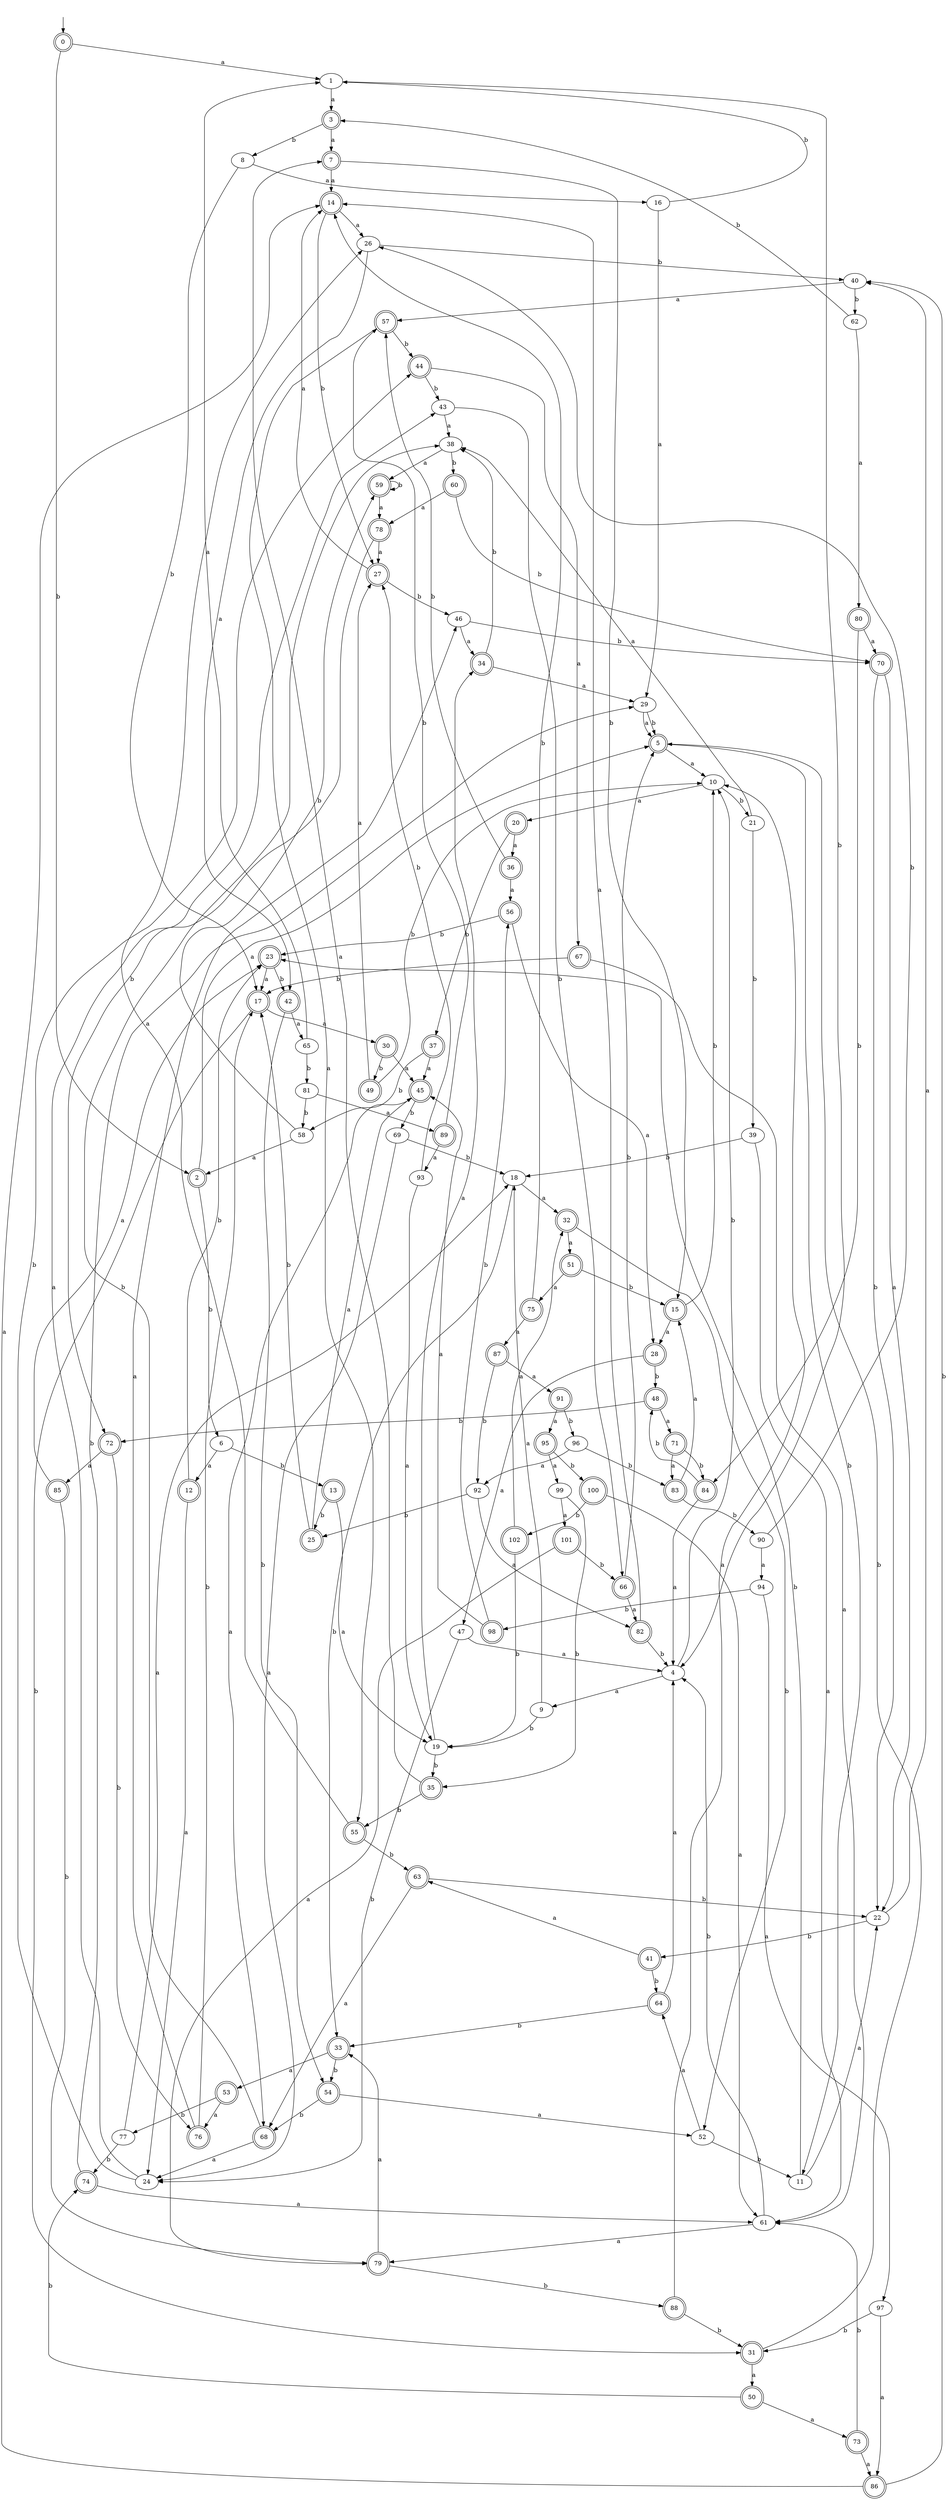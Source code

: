 digraph RandomDFA {
  __start0 [label="", shape=none];
  __start0 -> 0 [label=""];
  0 [shape=circle] [shape=doublecircle]
  0 -> 1 [label="a"]
  0 -> 2 [label="b"]
  1
  1 -> 3 [label="a"]
  1 -> 4 [label="b"]
  2 [shape=doublecircle]
  2 -> 5 [label="a"]
  2 -> 6 [label="b"]
  3 [shape=doublecircle]
  3 -> 7 [label="a"]
  3 -> 8 [label="b"]
  4
  4 -> 9 [label="a"]
  4 -> 10 [label="b"]
  5 [shape=doublecircle]
  5 -> 10 [label="a"]
  5 -> 11 [label="b"]
  6
  6 -> 12 [label="a"]
  6 -> 13 [label="b"]
  7 [shape=doublecircle]
  7 -> 14 [label="a"]
  7 -> 15 [label="b"]
  8
  8 -> 16 [label="a"]
  8 -> 17 [label="b"]
  9
  9 -> 18 [label="a"]
  9 -> 19 [label="b"]
  10
  10 -> 20 [label="a"]
  10 -> 21 [label="b"]
  11
  11 -> 22 [label="a"]
  11 -> 23 [label="b"]
  12 [shape=doublecircle]
  12 -> 24 [label="a"]
  12 -> 23 [label="b"]
  13 [shape=doublecircle]
  13 -> 19 [label="a"]
  13 -> 25 [label="b"]
  14 [shape=doublecircle]
  14 -> 26 [label="a"]
  14 -> 27 [label="b"]
  15 [shape=doublecircle]
  15 -> 28 [label="a"]
  15 -> 10 [label="b"]
  16
  16 -> 29 [label="a"]
  16 -> 1 [label="b"]
  17 [shape=doublecircle]
  17 -> 30 [label="a"]
  17 -> 31 [label="b"]
  18
  18 -> 32 [label="a"]
  18 -> 33 [label="b"]
  19
  19 -> 34 [label="a"]
  19 -> 35 [label="b"]
  20 [shape=doublecircle]
  20 -> 36 [label="a"]
  20 -> 37 [label="b"]
  21
  21 -> 38 [label="a"]
  21 -> 39 [label="b"]
  22
  22 -> 40 [label="a"]
  22 -> 41 [label="b"]
  23 [shape=doublecircle]
  23 -> 17 [label="a"]
  23 -> 42 [label="b"]
  24
  24 -> 43 [label="a"]
  24 -> 44 [label="b"]
  25 [shape=doublecircle]
  25 -> 45 [label="a"]
  25 -> 17 [label="b"]
  26
  26 -> 42 [label="a"]
  26 -> 40 [label="b"]
  27 [shape=doublecircle]
  27 -> 14 [label="a"]
  27 -> 46 [label="b"]
  28 [shape=doublecircle]
  28 -> 47 [label="a"]
  28 -> 48 [label="b"]
  29
  29 -> 5 [label="a"]
  29 -> 5 [label="b"]
  30 [shape=doublecircle]
  30 -> 45 [label="a"]
  30 -> 49 [label="b"]
  31 [shape=doublecircle]
  31 -> 50 [label="a"]
  31 -> 5 [label="b"]
  32 [shape=doublecircle]
  32 -> 51 [label="a"]
  32 -> 52 [label="b"]
  33 [shape=doublecircle]
  33 -> 53 [label="a"]
  33 -> 54 [label="b"]
  34 [shape=doublecircle]
  34 -> 29 [label="a"]
  34 -> 38 [label="b"]
  35 [shape=doublecircle]
  35 -> 7 [label="a"]
  35 -> 55 [label="b"]
  36 [shape=doublecircle]
  36 -> 56 [label="a"]
  36 -> 57 [label="b"]
  37 [shape=doublecircle]
  37 -> 45 [label="a"]
  37 -> 58 [label="b"]
  38
  38 -> 59 [label="a"]
  38 -> 60 [label="b"]
  39
  39 -> 61 [label="a"]
  39 -> 18 [label="b"]
  40
  40 -> 57 [label="a"]
  40 -> 62 [label="b"]
  41 [shape=doublecircle]
  41 -> 63 [label="a"]
  41 -> 64 [label="b"]
  42 [shape=doublecircle]
  42 -> 65 [label="a"]
  42 -> 54 [label="b"]
  43
  43 -> 38 [label="a"]
  43 -> 66 [label="b"]
  44 [shape=doublecircle]
  44 -> 67 [label="a"]
  44 -> 43 [label="b"]
  45 [shape=doublecircle]
  45 -> 68 [label="a"]
  45 -> 69 [label="b"]
  46
  46 -> 34 [label="a"]
  46 -> 70 [label="b"]
  47
  47 -> 4 [label="a"]
  47 -> 24 [label="b"]
  48 [shape=doublecircle]
  48 -> 71 [label="a"]
  48 -> 72 [label="b"]
  49 [shape=doublecircle]
  49 -> 27 [label="a"]
  49 -> 10 [label="b"]
  50 [shape=doublecircle]
  50 -> 73 [label="a"]
  50 -> 74 [label="b"]
  51 [shape=doublecircle]
  51 -> 75 [label="a"]
  51 -> 15 [label="b"]
  52
  52 -> 64 [label="a"]
  52 -> 11 [label="b"]
  53 [shape=doublecircle]
  53 -> 76 [label="a"]
  53 -> 77 [label="b"]
  54 [shape=doublecircle]
  54 -> 52 [label="a"]
  54 -> 68 [label="b"]
  55 [shape=doublecircle]
  55 -> 26 [label="a"]
  55 -> 63 [label="b"]
  56 [shape=doublecircle]
  56 -> 28 [label="a"]
  56 -> 23 [label="b"]
  57 [shape=doublecircle]
  57 -> 55 [label="a"]
  57 -> 44 [label="b"]
  58
  58 -> 2 [label="a"]
  58 -> 59 [label="b"]
  59 [shape=doublecircle]
  59 -> 78 [label="a"]
  59 -> 59 [label="b"]
  60 [shape=doublecircle]
  60 -> 78 [label="a"]
  60 -> 70 [label="b"]
  61
  61 -> 79 [label="a"]
  61 -> 4 [label="b"]
  62
  62 -> 80 [label="a"]
  62 -> 3 [label="b"]
  63 [shape=doublecircle]
  63 -> 68 [label="a"]
  63 -> 22 [label="b"]
  64 [shape=doublecircle]
  64 -> 4 [label="a"]
  64 -> 33 [label="b"]
  65
  65 -> 1 [label="a"]
  65 -> 81 [label="b"]
  66 [shape=doublecircle]
  66 -> 82 [label="a"]
  66 -> 5 [label="b"]
  67 [shape=doublecircle]
  67 -> 61 [label="a"]
  67 -> 17 [label="b"]
  68 [shape=doublecircle]
  68 -> 24 [label="a"]
  68 -> 38 [label="b"]
  69
  69 -> 24 [label="a"]
  69 -> 18 [label="b"]
  70 [shape=doublecircle]
  70 -> 22 [label="a"]
  70 -> 22 [label="b"]
  71 [shape=doublecircle]
  71 -> 83 [label="a"]
  71 -> 84 [label="b"]
  72 [shape=doublecircle]
  72 -> 85 [label="a"]
  72 -> 76 [label="b"]
  73 [shape=doublecircle]
  73 -> 86 [label="a"]
  73 -> 61 [label="b"]
  74 [shape=doublecircle]
  74 -> 61 [label="a"]
  74 -> 29 [label="b"]
  75 [shape=doublecircle]
  75 -> 87 [label="a"]
  75 -> 14 [label="b"]
  76 [shape=doublecircle]
  76 -> 46 [label="a"]
  76 -> 17 [label="b"]
  77
  77 -> 18 [label="a"]
  77 -> 74 [label="b"]
  78 [shape=doublecircle]
  78 -> 27 [label="a"]
  78 -> 72 [label="b"]
  79 [shape=doublecircle]
  79 -> 33 [label="a"]
  79 -> 88 [label="b"]
  80 [shape=doublecircle]
  80 -> 70 [label="a"]
  80 -> 84 [label="b"]
  81
  81 -> 89 [label="a"]
  81 -> 58 [label="b"]
  82 [shape=doublecircle]
  82 -> 14 [label="a"]
  82 -> 4 [label="b"]
  83 [shape=doublecircle]
  83 -> 15 [label="a"]
  83 -> 90 [label="b"]
  84 [shape=doublecircle]
  84 -> 4 [label="a"]
  84 -> 48 [label="b"]
  85 [shape=doublecircle]
  85 -> 23 [label="a"]
  85 -> 79 [label="b"]
  86 [shape=doublecircle]
  86 -> 14 [label="a"]
  86 -> 40 [label="b"]
  87 [shape=doublecircle]
  87 -> 91 [label="a"]
  87 -> 92 [label="b"]
  88 [shape=doublecircle]
  88 -> 10 [label="a"]
  88 -> 31 [label="b"]
  89 [shape=doublecircle]
  89 -> 93 [label="a"]
  89 -> 57 [label="b"]
  90
  90 -> 94 [label="a"]
  90 -> 26 [label="b"]
  91 [shape=doublecircle]
  91 -> 95 [label="a"]
  91 -> 96 [label="b"]
  92
  92 -> 82 [label="a"]
  92 -> 25 [label="b"]
  93
  93 -> 19 [label="a"]
  93 -> 27 [label="b"]
  94
  94 -> 97 [label="a"]
  94 -> 98 [label="b"]
  95 [shape=doublecircle]
  95 -> 99 [label="a"]
  95 -> 100 [label="b"]
  96
  96 -> 92 [label="a"]
  96 -> 83 [label="b"]
  97
  97 -> 86 [label="a"]
  97 -> 31 [label="b"]
  98 [shape=doublecircle]
  98 -> 45 [label="a"]
  98 -> 56 [label="b"]
  99
  99 -> 101 [label="a"]
  99 -> 35 [label="b"]
  100 [shape=doublecircle]
  100 -> 61 [label="a"]
  100 -> 102 [label="b"]
  101 [shape=doublecircle]
  101 -> 79 [label="a"]
  101 -> 66 [label="b"]
  102 [shape=doublecircle]
  102 -> 32 [label="a"]
  102 -> 19 [label="b"]
}
